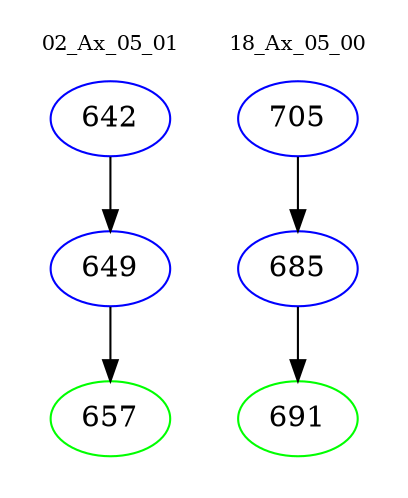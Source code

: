 digraph{
subgraph cluster_0 {
color = white
label = "02_Ax_05_01";
fontsize=10;
T0_642 [label="642", color="blue"]
T0_642 -> T0_649 [color="black"]
T0_649 [label="649", color="blue"]
T0_649 -> T0_657 [color="black"]
T0_657 [label="657", color="green"]
}
subgraph cluster_1 {
color = white
label = "18_Ax_05_00";
fontsize=10;
T1_705 [label="705", color="blue"]
T1_705 -> T1_685 [color="black"]
T1_685 [label="685", color="blue"]
T1_685 -> T1_691 [color="black"]
T1_691 [label="691", color="green"]
}
}
